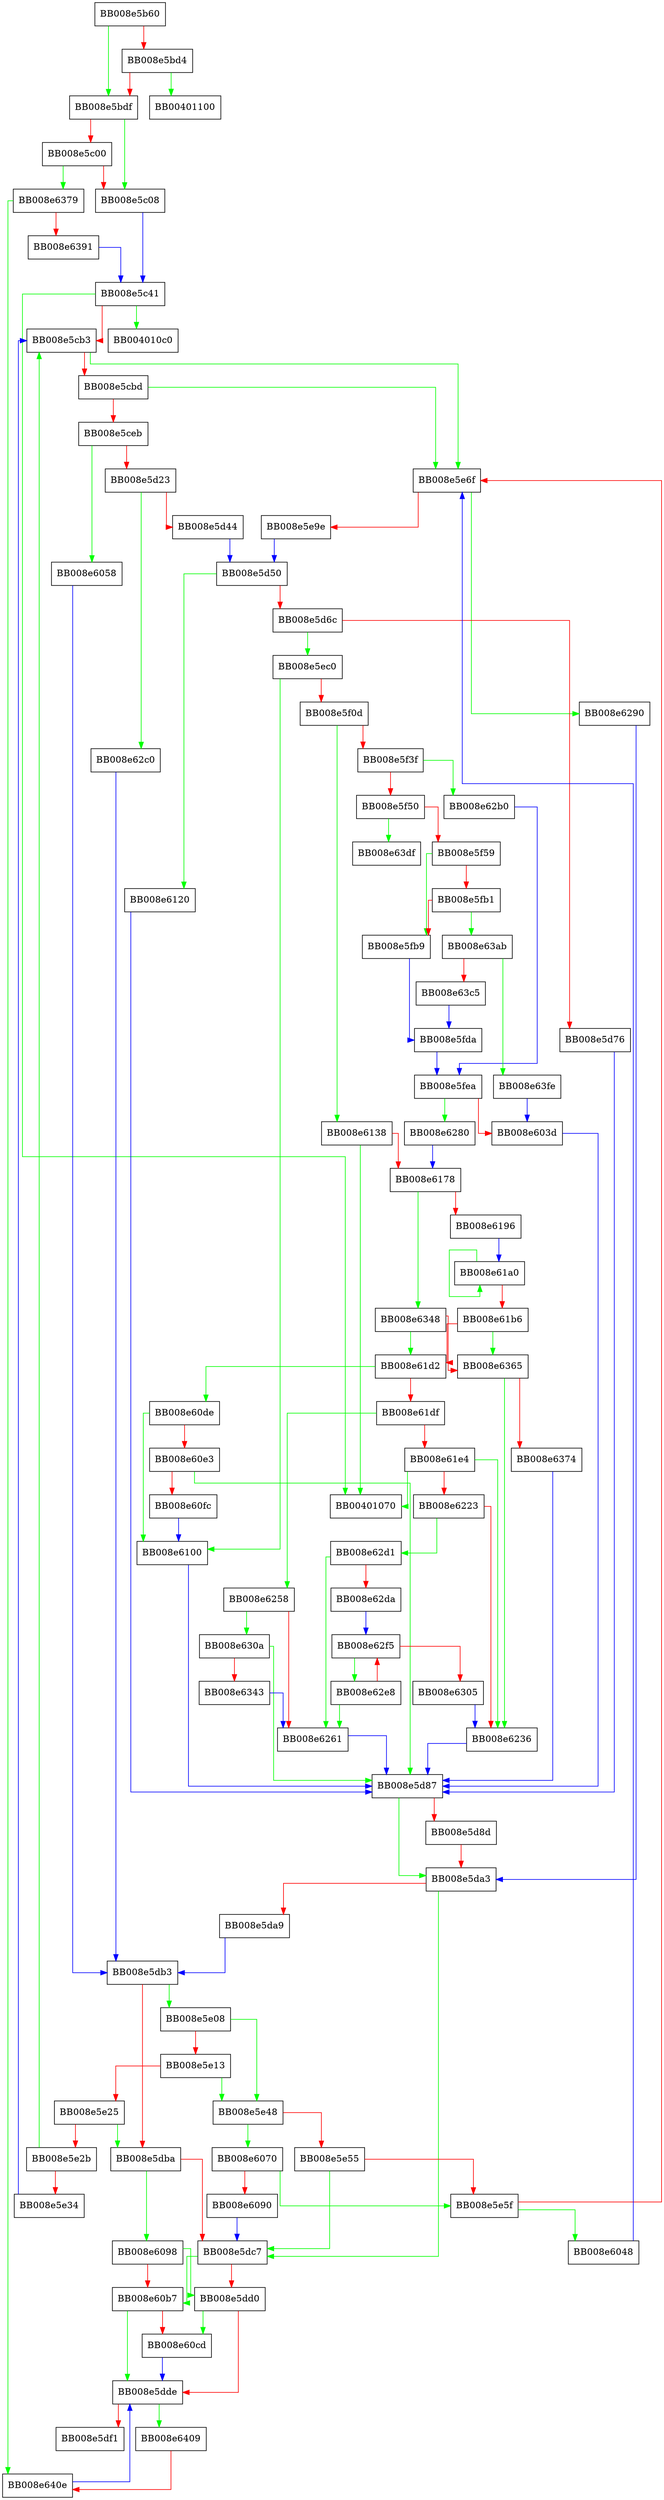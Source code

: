 digraph nscd_getserv_r {
  node [shape="box"];
  graph [splines=ortho];
  BB008e5b60 -> BB008e5bdf [color="green"];
  BB008e5b60 -> BB008e5bd4 [color="red"];
  BB008e5bd4 -> BB00401100 [color="green"];
  BB008e5bd4 -> BB008e5bdf [color="red"];
  BB008e5bdf -> BB008e5c08 [color="green"];
  BB008e5bdf -> BB008e5c00 [color="red"];
  BB008e5c00 -> BB008e6379 [color="green"];
  BB008e5c00 -> BB008e5c08 [color="red"];
  BB008e5c08 -> BB008e5c41 [color="blue"];
  BB008e5c41 -> BB004010c0 [color="green"];
  BB008e5c41 -> BB00401070 [color="green"];
  BB008e5c41 -> BB008e5cb3 [color="red"];
  BB008e5cb3 -> BB008e5e6f [color="green"];
  BB008e5cb3 -> BB008e5cbd [color="red"];
  BB008e5cbd -> BB008e5e6f [color="green"];
  BB008e5cbd -> BB008e5ceb [color="red"];
  BB008e5ceb -> BB008e6058 [color="green"];
  BB008e5ceb -> BB008e5d23 [color="red"];
  BB008e5d23 -> BB008e62c0 [color="green"];
  BB008e5d23 -> BB008e5d44 [color="red"];
  BB008e5d44 -> BB008e5d50 [color="blue"];
  BB008e5d50 -> BB008e6120 [color="green"];
  BB008e5d50 -> BB008e5d6c [color="red"];
  BB008e5d6c -> BB008e5ec0 [color="green"];
  BB008e5d6c -> BB008e5d76 [color="red"];
  BB008e5d76 -> BB008e5d87 [color="blue"];
  BB008e5d87 -> BB008e5da3 [color="green"];
  BB008e5d87 -> BB008e5d8d [color="red"];
  BB008e5d8d -> BB008e5da3 [color="red"];
  BB008e5da3 -> BB008e5dc7 [color="green"];
  BB008e5da3 -> BB008e5da9 [color="red"];
  BB008e5da9 -> BB008e5db3 [color="blue"];
  BB008e5db3 -> BB008e5e08 [color="green"];
  BB008e5db3 -> BB008e5dba [color="red"];
  BB008e5dba -> BB008e6098 [color="green"];
  BB008e5dba -> BB008e5dc7 [color="red"];
  BB008e5dc7 -> BB008e60b7 [color="green"];
  BB008e5dc7 -> BB008e5dd0 [color="red"];
  BB008e5dd0 -> BB008e60cd [color="green"];
  BB008e5dd0 -> BB008e5dde [color="red"];
  BB008e5dde -> BB008e6409 [color="green"];
  BB008e5dde -> BB008e5df1 [color="red"];
  BB008e5e08 -> BB008e5e48 [color="green"];
  BB008e5e08 -> BB008e5e13 [color="red"];
  BB008e5e13 -> BB008e5e48 [color="green"];
  BB008e5e13 -> BB008e5e25 [color="red"];
  BB008e5e25 -> BB008e5dba [color="green"];
  BB008e5e25 -> BB008e5e2b [color="red"];
  BB008e5e2b -> BB008e5cb3 [color="green"];
  BB008e5e2b -> BB008e5e34 [color="red"];
  BB008e5e34 -> BB008e5cb3 [color="blue"];
  BB008e5e48 -> BB008e6070 [color="green"];
  BB008e5e48 -> BB008e5e55 [color="red"];
  BB008e5e55 -> BB008e5dc7 [color="green"];
  BB008e5e55 -> BB008e5e5f [color="red"];
  BB008e5e5f -> BB008e6048 [color="green"];
  BB008e5e5f -> BB008e5e6f [color="red"];
  BB008e5e6f -> BB008e6290 [color="green"];
  BB008e5e6f -> BB008e5e9e [color="red"];
  BB008e5e9e -> BB008e5d50 [color="blue"];
  BB008e5ec0 -> BB008e6100 [color="green"];
  BB008e5ec0 -> BB008e5f0d [color="red"];
  BB008e5f0d -> BB008e6138 [color="green"];
  BB008e5f0d -> BB008e5f3f [color="red"];
  BB008e5f3f -> BB008e62b0 [color="green"];
  BB008e5f3f -> BB008e5f50 [color="red"];
  BB008e5f50 -> BB008e63df [color="green"];
  BB008e5f50 -> BB008e5f59 [color="red"];
  BB008e5f59 -> BB008e5fb9 [color="green"];
  BB008e5f59 -> BB008e5fb1 [color="red"];
  BB008e5fb1 -> BB008e63ab [color="green"];
  BB008e5fb1 -> BB008e5fb9 [color="red"];
  BB008e5fb9 -> BB008e5fda [color="blue"];
  BB008e5fda -> BB008e5fea [color="blue"];
  BB008e5fea -> BB008e6280 [color="green"];
  BB008e5fea -> BB008e603d [color="red"];
  BB008e603d -> BB008e5d87 [color="blue"];
  BB008e6048 -> BB008e5e6f [color="blue"];
  BB008e6058 -> BB008e5db3 [color="blue"];
  BB008e6070 -> BB008e5e5f [color="green"];
  BB008e6070 -> BB008e6090 [color="red"];
  BB008e6090 -> BB008e5dc7 [color="blue"];
  BB008e6098 -> BB008e5dd0 [color="green"];
  BB008e6098 -> BB008e60b7 [color="red"];
  BB008e60b7 -> BB008e5dde [color="green"];
  BB008e60b7 -> BB008e60cd [color="red"];
  BB008e60cd -> BB008e5dde [color="blue"];
  BB008e60de -> BB008e6100 [color="green"];
  BB008e60de -> BB008e60e3 [color="red"];
  BB008e60e3 -> BB008e5d87 [color="green"];
  BB008e60e3 -> BB008e60fc [color="red"];
  BB008e60fc -> BB008e6100 [color="blue"];
  BB008e6100 -> BB008e5d87 [color="blue"];
  BB008e6120 -> BB008e5d87 [color="blue"];
  BB008e6138 -> BB00401070 [color="green"];
  BB008e6138 -> BB008e6178 [color="red"];
  BB008e6178 -> BB008e6348 [color="green"];
  BB008e6178 -> BB008e6196 [color="red"];
  BB008e6196 -> BB008e61a0 [color="blue"];
  BB008e61a0 -> BB008e61a0 [color="green"];
  BB008e61a0 -> BB008e61b6 [color="red"];
  BB008e61b6 -> BB008e6365 [color="green"];
  BB008e61b6 -> BB008e61d2 [color="red"];
  BB008e61d2 -> BB008e60de [color="green"];
  BB008e61d2 -> BB008e61df [color="red"];
  BB008e61df -> BB008e6258 [color="green"];
  BB008e61df -> BB008e61e4 [color="red"];
  BB008e61e4 -> BB00401070 [color="green"];
  BB008e61e4 -> BB008e6236 [color="green"];
  BB008e61e4 -> BB008e6223 [color="red"];
  BB008e6223 -> BB008e62d1 [color="green"];
  BB008e6223 -> BB008e6236 [color="red"];
  BB008e6236 -> BB008e5d87 [color="blue"];
  BB008e6258 -> BB008e630a [color="green"];
  BB008e6258 -> BB008e6261 [color="red"];
  BB008e6261 -> BB008e5d87 [color="blue"];
  BB008e6280 -> BB008e6178 [color="blue"];
  BB008e6290 -> BB008e5da3 [color="blue"];
  BB008e62b0 -> BB008e5fea [color="blue"];
  BB008e62c0 -> BB008e5db3 [color="blue"];
  BB008e62d1 -> BB008e6261 [color="green"];
  BB008e62d1 -> BB008e62da [color="red"];
  BB008e62da -> BB008e62f5 [color="blue"];
  BB008e62e8 -> BB008e6261 [color="green"];
  BB008e62e8 -> BB008e62f5 [color="red"];
  BB008e62f5 -> BB008e62e8 [color="green"];
  BB008e62f5 -> BB008e6305 [color="red"];
  BB008e6305 -> BB008e6236 [color="blue"];
  BB008e630a -> BB008e5d87 [color="green"];
  BB008e630a -> BB008e6343 [color="red"];
  BB008e6343 -> BB008e6261 [color="blue"];
  BB008e6348 -> BB008e61d2 [color="green"];
  BB008e6348 -> BB008e6365 [color="red"];
  BB008e6365 -> BB008e6236 [color="green"];
  BB008e6365 -> BB008e6374 [color="red"];
  BB008e6374 -> BB008e5d87 [color="blue"];
  BB008e6379 -> BB008e640e [color="green"];
  BB008e6379 -> BB008e6391 [color="red"];
  BB008e6391 -> BB008e5c41 [color="blue"];
  BB008e63ab -> BB008e63fe [color="green"];
  BB008e63ab -> BB008e63c5 [color="red"];
  BB008e63c5 -> BB008e5fda [color="blue"];
  BB008e63fe -> BB008e603d [color="blue"];
  BB008e6409 -> BB008e640e [color="red"];
  BB008e640e -> BB008e5dde [color="blue"];
}